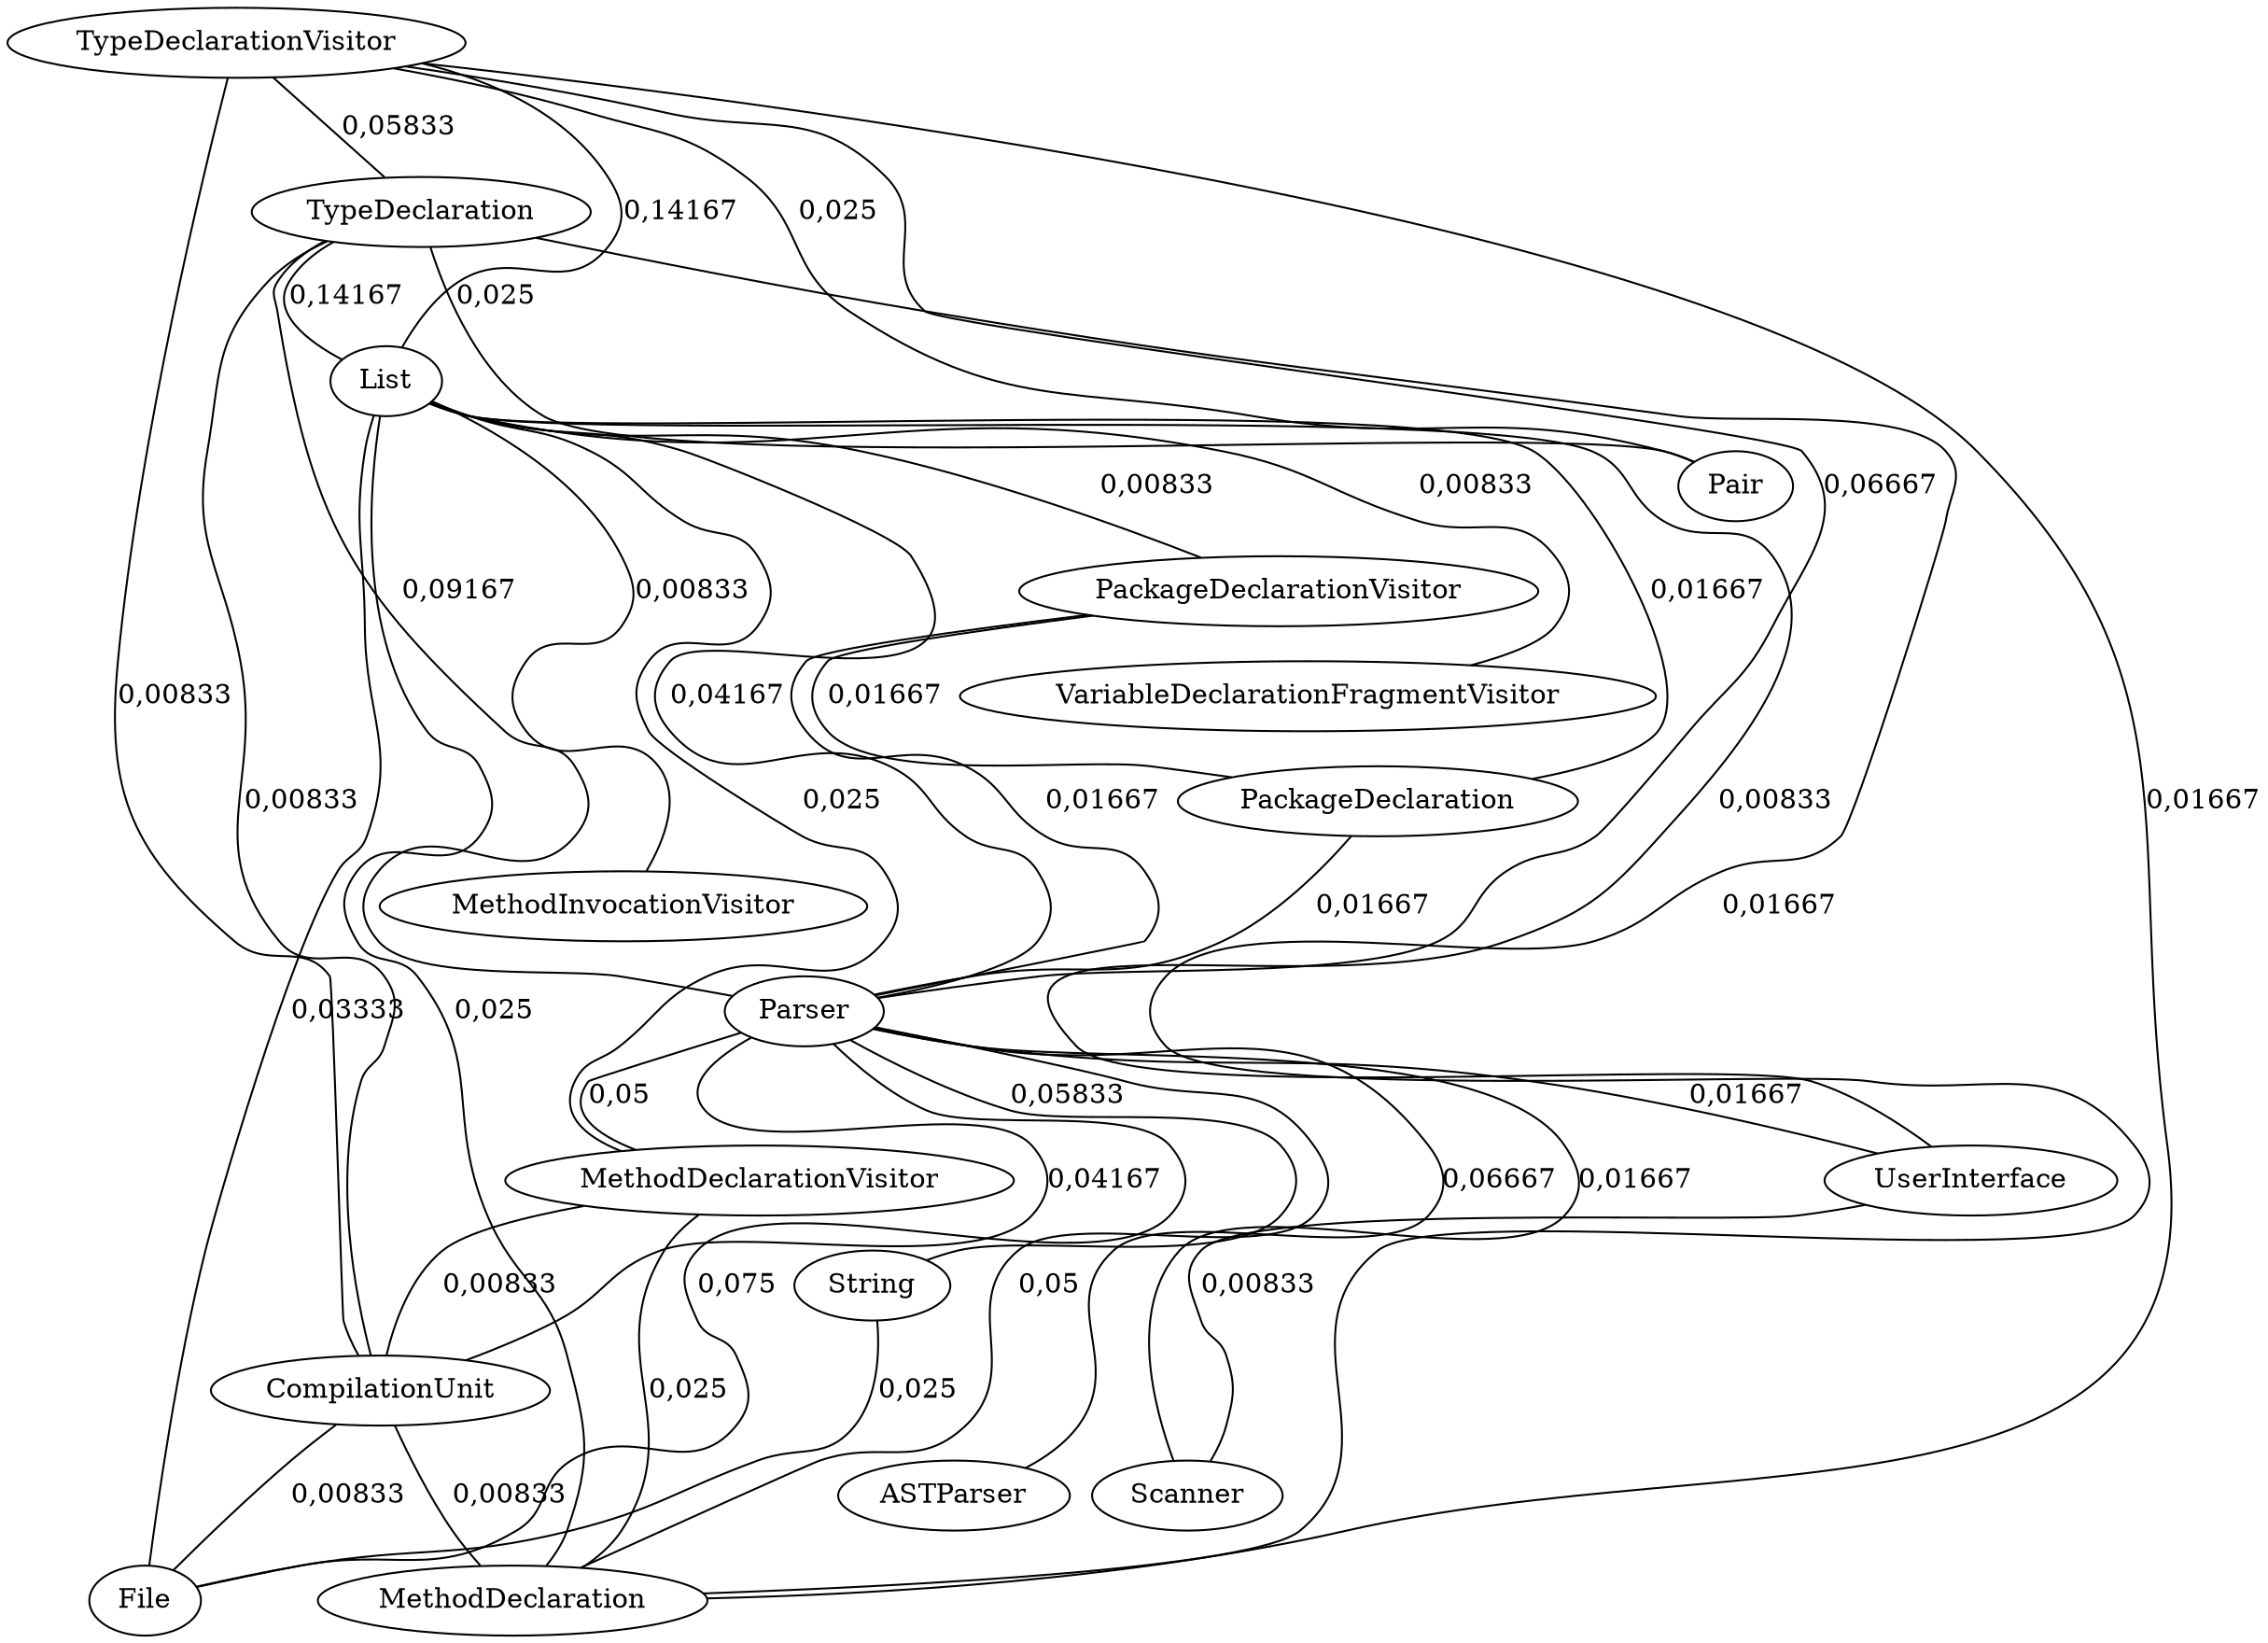 strict graph G {
  1 [ label="TypeDeclarationVisitor" ];
  2 [ label="TypeDeclaration" ];
  3 [ label="List" ];
  4 [ label="Parser" ];
  5 [ label="CompilationUnit" ];
  6 [ label="Pair" ];
  7 [ label="MethodDeclaration" ];
  8 [ label="PackageDeclarationVisitor" ];
  9 [ label="PackageDeclaration" ];
  10 [ label="MethodDeclarationVisitor" ];
  11 [ label="UserInterface" ];
  12 [ label="VariableDeclarationFragmentVisitor" ];
  13 [ label="File" ];
  14 [ label="MethodInvocationVisitor" ];
  15 [ label="ASTParser" ];
  16 [ label="Scanner" ];
  17 [ label="String" ];
  1 -- 2 [ weight="0.058333333333333334" label="0,05833" ];
  1 -- 3 [ weight="0.14166666666666666" label="0,14167" ];
  1 -- 4 [ weight="0.06666666666666667" label="0,06667" ];
  1 -- 5 [ weight="0.008333333333333333" label="0,00833" ];
  1 -- 6 [ weight="0.025" label="0,025" ];
  1 -- 7 [ weight="0.016666666666666666" label="0,01667" ];
  2 -- 3 [ weight="0.14166666666666666" label="0,14167" ];
  2 -- 4 [ weight="0.09166666666666666" label="0,09167" ];
  2 -- 5 [ weight="0.008333333333333333" label="0,00833" ];
  2 -- 6 [ weight="0.025" label="0,025" ];
  2 -- 7 [ weight="0.016666666666666666" label="0,01667" ];
  3 -- 8 [ weight="0.008333333333333333" label="0,00833" ];
  3 -- 9 [ weight="0.016666666666666666" label="0,01667" ];
  3 -- 4 [ weight="0.041666666666666664" label="0,04167" ];
  3 -- 10 [ weight="0.025" label="0,025" ];
  3 -- 11 [ weight="0.008333333333333333" label="0,00833" ];
  3 -- 7 [ weight="0.025" label="0,025" ];
  3 -- 12 [ weight="0.008333333333333333" label="0,00833" ];
  3 -- 13 [ weight="0.03333333333333333" label="0,03333" ];
  3 -- 14 [ weight="0.008333333333333333" label="0,00833" ];
  8 -- 9 [ weight="0.016666666666666666" label="0,01667" ];
  8 -- 4 [ weight="0.016666666666666666" label="0,01667" ];
  9 -- 4 [ weight="0.016666666666666666" label="0,01667" ];
  4 -- 15 [ weight="0.06666666666666667" label="0,06667" ];
  4 -- 10 [ weight="0.05" label="0,05" ];
  4 -- 5 [ weight="0.041666666666666664" label="0,04167" ];
  4 -- 11 [ weight="0.016666666666666666" label="0,01667" ];
  4 -- 16 [ weight="0.016666666666666666" label="0,01667" ];
  4 -- 7 [ weight="0.05" label="0,05" ];
  4 -- 17 [ weight="0.058333333333333334" label="0,05833" ];
  4 -- 13 [ weight="0.075" label="0,075" ];
  10 -- 5 [ weight="0.008333333333333333" label="0,00833" ];
  10 -- 7 [ weight="0.025" label="0,025" ];
  5 -- 7 [ weight="0.008333333333333333" label="0,00833" ];
  5 -- 13 [ weight="0.008333333333333333" label="0,00833" ];
  11 -- 16 [ weight="0.008333333333333333" label="0,00833" ];
  17 -- 13 [ weight="0.025" label="0,025" ];
}
